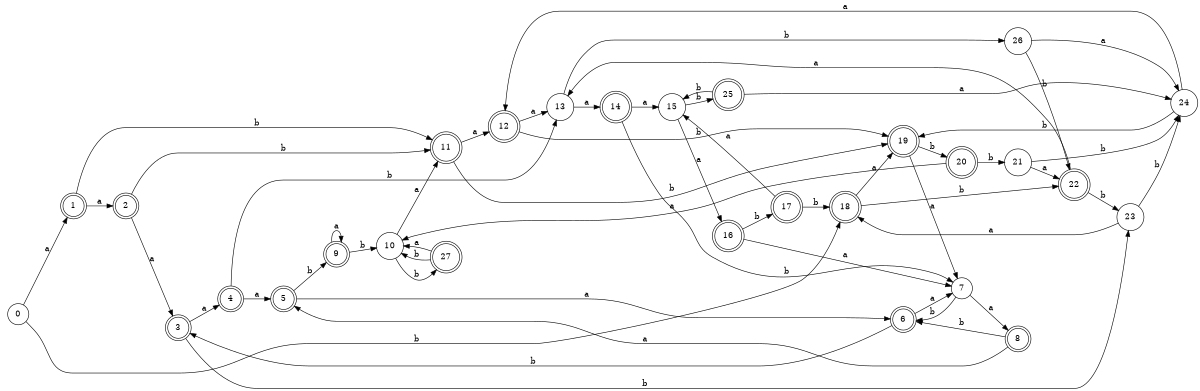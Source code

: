 digraph n23_8 {
__start0 [label="" shape="none"];

rankdir=LR;
size="8,5";

s0 [style="filled", color="black", fillcolor="white" shape="circle", label="0"];
s1 [style="rounded,filled", color="black", fillcolor="white" shape="doublecircle", label="1"];
s2 [style="rounded,filled", color="black", fillcolor="white" shape="doublecircle", label="2"];
s3 [style="rounded,filled", color="black", fillcolor="white" shape="doublecircle", label="3"];
s4 [style="rounded,filled", color="black", fillcolor="white" shape="doublecircle", label="4"];
s5 [style="rounded,filled", color="black", fillcolor="white" shape="doublecircle", label="5"];
s6 [style="rounded,filled", color="black", fillcolor="white" shape="doublecircle", label="6"];
s7 [style="filled", color="black", fillcolor="white" shape="circle", label="7"];
s8 [style="rounded,filled", color="black", fillcolor="white" shape="doublecircle", label="8"];
s9 [style="rounded,filled", color="black", fillcolor="white" shape="doublecircle", label="9"];
s10 [style="filled", color="black", fillcolor="white" shape="circle", label="10"];
s11 [style="rounded,filled", color="black", fillcolor="white" shape="doublecircle", label="11"];
s12 [style="rounded,filled", color="black", fillcolor="white" shape="doublecircle", label="12"];
s13 [style="filled", color="black", fillcolor="white" shape="circle", label="13"];
s14 [style="rounded,filled", color="black", fillcolor="white" shape="doublecircle", label="14"];
s15 [style="filled", color="black", fillcolor="white" shape="circle", label="15"];
s16 [style="rounded,filled", color="black", fillcolor="white" shape="doublecircle", label="16"];
s17 [style="rounded,filled", color="black", fillcolor="white" shape="doublecircle", label="17"];
s18 [style="rounded,filled", color="black", fillcolor="white" shape="doublecircle", label="18"];
s19 [style="rounded,filled", color="black", fillcolor="white" shape="doublecircle", label="19"];
s20 [style="rounded,filled", color="black", fillcolor="white" shape="doublecircle", label="20"];
s21 [style="filled", color="black", fillcolor="white" shape="circle", label="21"];
s22 [style="rounded,filled", color="black", fillcolor="white" shape="doublecircle", label="22"];
s23 [style="filled", color="black", fillcolor="white" shape="circle", label="23"];
s24 [style="filled", color="black", fillcolor="white" shape="circle", label="24"];
s25 [style="rounded,filled", color="black", fillcolor="white" shape="doublecircle", label="25"];
s26 [style="filled", color="black", fillcolor="white" shape="circle", label="26"];
s27 [style="rounded,filled", color="black", fillcolor="white" shape="doublecircle", label="27"];
s0 -> s1 [label="a"];
s0 -> s18 [label="b"];
s1 -> s2 [label="a"];
s1 -> s11 [label="b"];
s2 -> s3 [label="a"];
s2 -> s11 [label="b"];
s3 -> s4 [label="a"];
s3 -> s23 [label="b"];
s4 -> s5 [label="a"];
s4 -> s13 [label="b"];
s5 -> s6 [label="a"];
s5 -> s9 [label="b"];
s6 -> s7 [label="a"];
s6 -> s3 [label="b"];
s7 -> s8 [label="a"];
s7 -> s6 [label="b"];
s8 -> s5 [label="a"];
s8 -> s6 [label="b"];
s9 -> s9 [label="a"];
s9 -> s10 [label="b"];
s10 -> s11 [label="a"];
s10 -> s27 [label="b"];
s11 -> s12 [label="a"];
s11 -> s19 [label="b"];
s12 -> s13 [label="a"];
s12 -> s19 [label="b"];
s13 -> s14 [label="a"];
s13 -> s26 [label="b"];
s14 -> s15 [label="a"];
s14 -> s7 [label="b"];
s15 -> s16 [label="a"];
s15 -> s25 [label="b"];
s16 -> s7 [label="a"];
s16 -> s17 [label="b"];
s17 -> s15 [label="a"];
s17 -> s18 [label="b"];
s18 -> s19 [label="a"];
s18 -> s22 [label="b"];
s19 -> s7 [label="a"];
s19 -> s20 [label="b"];
s20 -> s10 [label="a"];
s20 -> s21 [label="b"];
s21 -> s22 [label="a"];
s21 -> s24 [label="b"];
s22 -> s13 [label="a"];
s22 -> s23 [label="b"];
s23 -> s18 [label="a"];
s23 -> s24 [label="b"];
s24 -> s12 [label="a"];
s24 -> s19 [label="b"];
s25 -> s24 [label="a"];
s25 -> s15 [label="b"];
s26 -> s24 [label="a"];
s26 -> s22 [label="b"];
s27 -> s10 [label="a"];
s27 -> s10 [label="b"];

}
